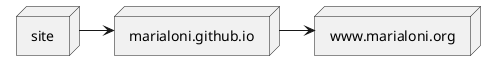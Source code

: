 @startuml
node site
node marialoni.github.io
node www.marialoni.org

site -> marialoni.github.io
marialoni.github.io -> www.marialoni.org
@enduml
